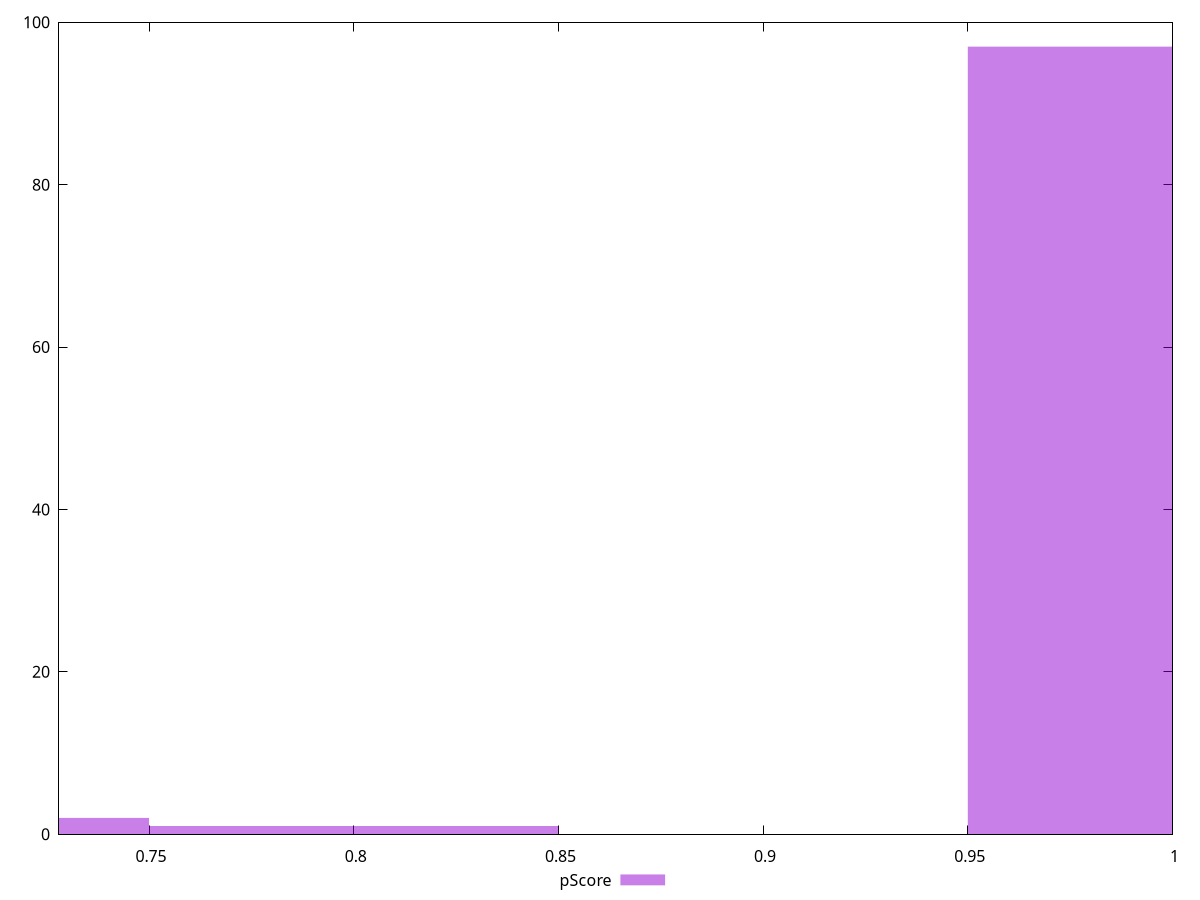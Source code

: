 reset

$pScore <<EOF
1 97
0.7000000000000001 2
0.8 1
EOF

set key outside below
set boxwidth 0.1
set xrange [0.7280111111111112:1]
set yrange [0:100]
set trange [0:100]
set style fill transparent solid 0.5 noborder
set terminal svg size 640, 490 enhanced background rgb 'white'
set output "reports/report_00027_2021-02-24T12-40-31.850Z/uses-rel-preconnect/samples/music/pScore/histogram.svg"

plot $pScore title "pScore" with boxes

reset
